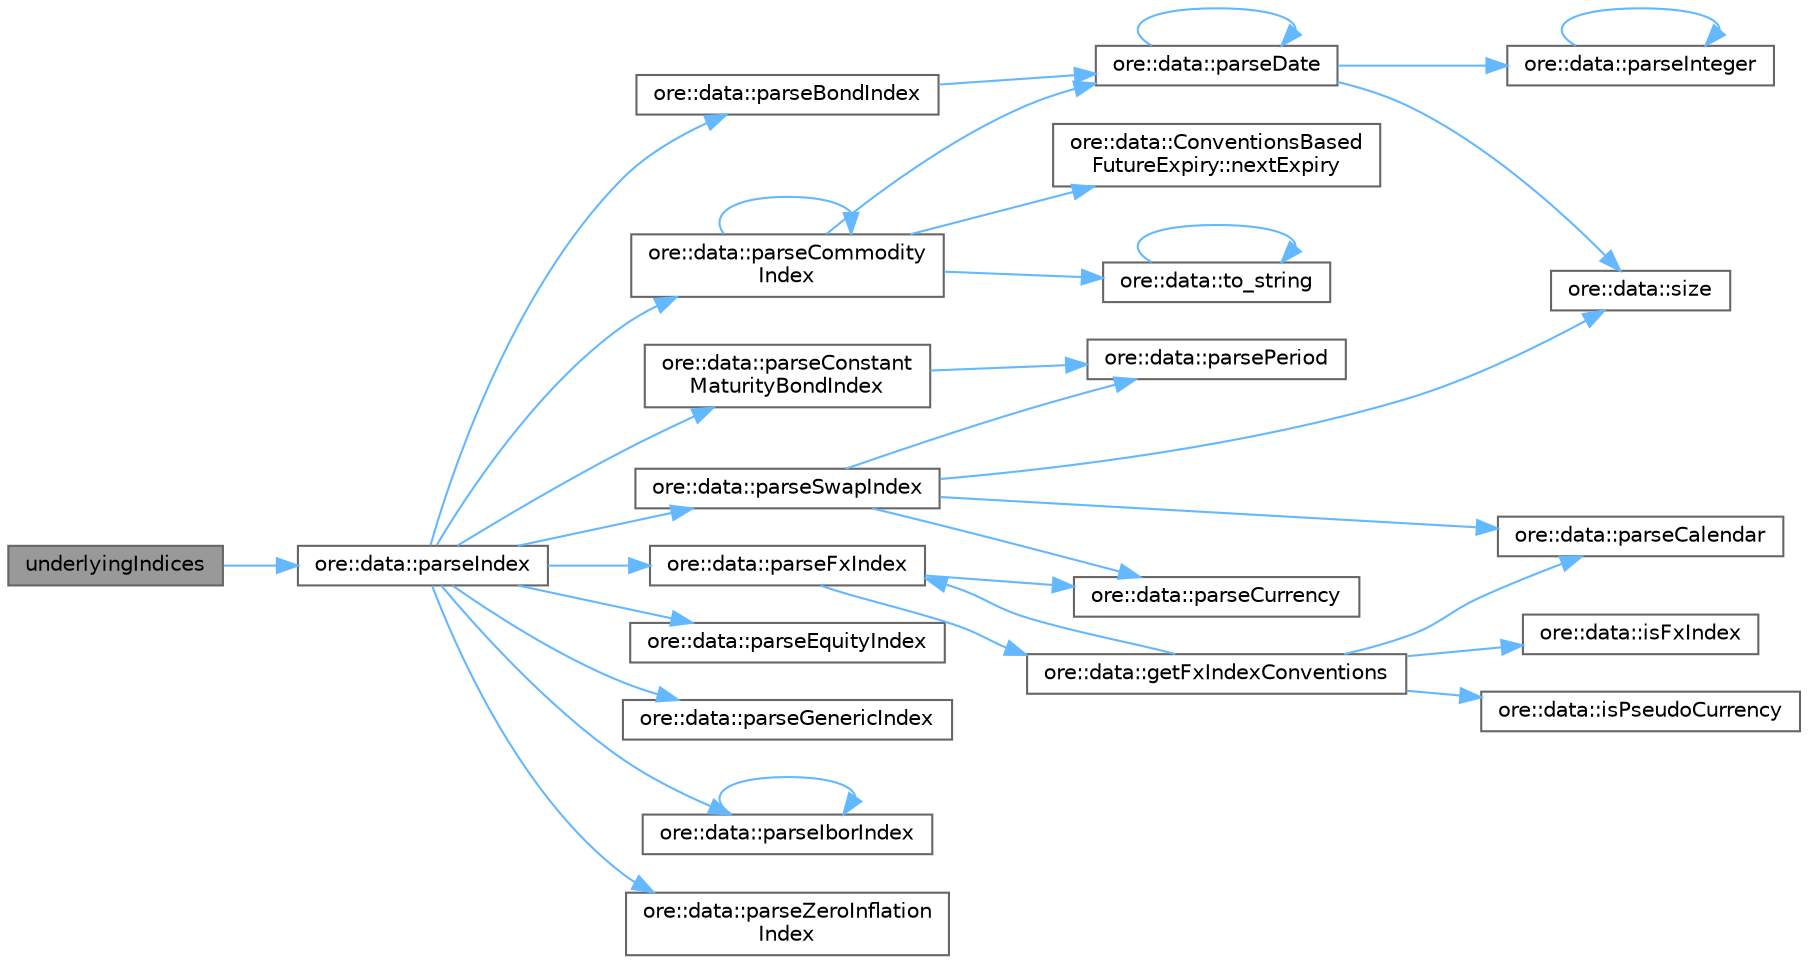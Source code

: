 digraph "underlyingIndices"
{
 // INTERACTIVE_SVG=YES
 // LATEX_PDF_SIZE
  bgcolor="transparent";
  edge [fontname=Helvetica,fontsize=10,labelfontname=Helvetica,labelfontsize=10];
  node [fontname=Helvetica,fontsize=10,shape=box,height=0.2,width=0.4];
  rankdir="LR";
  Node1 [label="underlyingIndices",height=0.2,width=0.4,color="gray40", fillcolor="grey60", style="filled", fontcolor="black",tooltip="Add underlying index names."];
  Node1 -> Node2 [color="steelblue1",style="solid"];
  Node2 [label="ore::data::parseIndex",height=0.2,width=0.4,color="grey40", fillcolor="white", style="filled",URL="$group__utilities.html#gab2d26348315b387f1b203be151c09fbf",tooltip="Convert std::string to QuantLib::Index."];
  Node2 -> Node3 [color="steelblue1",style="solid"];
  Node3 [label="ore::data::parseBondIndex",height=0.2,width=0.4,color="grey40", fillcolor="white", style="filled",URL="$group__utilities.html#ga58a69667a8ce68faabb184cafbb658ae",tooltip="Convert std::string to QuantExt::BondIndex."];
  Node3 -> Node4 [color="steelblue1",style="solid"];
  Node4 [label="ore::data::parseDate",height=0.2,width=0.4,color="grey40", fillcolor="white", style="filled",URL="$group__utilities.html#ga59b5fdda574d90facae95dec2d13040d",tooltip="Convert std::string to QuantLib::Date."];
  Node4 -> Node4 [color="steelblue1",style="solid"];
  Node4 -> Node5 [color="steelblue1",style="solid"];
  Node5 [label="ore::data::parseInteger",height=0.2,width=0.4,color="grey40", fillcolor="white", style="filled",URL="$group__utilities.html#gaecd67eda4fb5f4859bb8f6d383547721",tooltip="Convert text to QuantLib::Integer."];
  Node5 -> Node5 [color="steelblue1",style="solid"];
  Node4 -> Node6 [color="steelblue1",style="solid"];
  Node6 [label="ore::data::size",height=0.2,width=0.4,color="grey40", fillcolor="white", style="filled",URL="$namespaceore_1_1data.html#a777e216dee6069b548bb87da7152699e",tooltip=" "];
  Node2 -> Node7 [color="steelblue1",style="solid"];
  Node7 [label="ore::data::parseCommodity\lIndex",height=0.2,width=0.4,color="grey40", fillcolor="white", style="filled",URL="$namespaceore_1_1data.html#a1d5a62f54d619803ecebbe09dc93d7d9",tooltip=" "];
  Node7 -> Node8 [color="steelblue1",style="solid"];
  Node8 [label="ore::data::ConventionsBased\lFutureExpiry::nextExpiry",height=0.2,width=0.4,color="grey40", fillcolor="white", style="filled",URL="$classore_1_1data_1_1_conventions_based_future_expiry.html#a2bd20c07171472e89c54943f2da6dffd",tooltip=" "];
  Node7 -> Node7 [color="steelblue1",style="solid"];
  Node7 -> Node4 [color="steelblue1",style="solid"];
  Node7 -> Node9 [color="steelblue1",style="solid"];
  Node9 [label="ore::data::to_string",height=0.2,width=0.4,color="grey40", fillcolor="white", style="filled",URL="$namespaceore_1_1data.html#a86651dfeb5c18ee891f7a4734d8cf455",tooltip=" "];
  Node9 -> Node9 [color="steelblue1",style="solid"];
  Node2 -> Node10 [color="steelblue1",style="solid"];
  Node10 [label="ore::data::parseConstant\lMaturityBondIndex",height=0.2,width=0.4,color="grey40", fillcolor="white", style="filled",URL="$group__utilities.html#ga6782c70cbf79b5a72073b60b0f2cd882",tooltip="Convert std::string to QuantExt::ConstantMaturityBondIndex."];
  Node10 -> Node11 [color="steelblue1",style="solid"];
  Node11 [label="ore::data::parsePeriod",height=0.2,width=0.4,color="grey40", fillcolor="white", style="filled",URL="$group__utilities.html#ga8e0623e2cb01e250e9cfec4619256208",tooltip="Convert text to QuantLib::Period."];
  Node2 -> Node12 [color="steelblue1",style="solid"];
  Node12 [label="ore::data::parseEquityIndex",height=0.2,width=0.4,color="grey40", fillcolor="white", style="filled",URL="$group__utilities.html#ga93446dbb3100534f566787afbf673dbf",tooltip="Convert std::string (e.g SP5) to QuantExt::EquityIndex."];
  Node2 -> Node13 [color="steelblue1",style="solid"];
  Node13 [label="ore::data::parseFxIndex",height=0.2,width=0.4,color="grey40", fillcolor="white", style="filled",URL="$group__utilities.html#gaf0c22b2380b7865d6513ec50a6990bad",tooltip="Convert std::string to QuantExt::FxIndex."];
  Node13 -> Node14 [color="steelblue1",style="solid"];
  Node14 [label="ore::data::getFxIndexConventions",height=0.2,width=0.4,color="grey40", fillcolor="white", style="filled",URL="$namespaceore_1_1data.html#a924eb5d1881d31c82ac8abbdc15a5027",tooltip=" "];
  Node14 -> Node15 [color="steelblue1",style="solid"];
  Node15 [label="ore::data::isFxIndex",height=0.2,width=0.4,color="grey40", fillcolor="white", style="filled",URL="$namespaceore_1_1data.html#a123e19b0fac4f5124a8c26bad300de0e",tooltip=" "];
  Node14 -> Node16 [color="steelblue1",style="solid"];
  Node16 [label="ore::data::isPseudoCurrency",height=0.2,width=0.4,color="grey40", fillcolor="white", style="filled",URL="$group__utilities.html#gac0cf10eef45b9d706e29e7eb2ddddc90",tooltip="check for pseudo currency = precious metal or crypto currency *‍/"];
  Node14 -> Node17 [color="steelblue1",style="solid"];
  Node17 [label="ore::data::parseCalendar",height=0.2,width=0.4,color="grey40", fillcolor="white", style="filled",URL="$group__utilities.html#ga0f72d6fcccae10a674bdcd5095200f14",tooltip="Convert text to QuantLib::Calendar."];
  Node14 -> Node13 [color="steelblue1",style="solid"];
  Node13 -> Node18 [color="steelblue1",style="solid"];
  Node18 [label="ore::data::parseCurrency",height=0.2,width=0.4,color="grey40", fillcolor="white", style="filled",URL="$group__utilities.html#ga6e9e781a58e78200301c76161589fc7b",tooltip="Convert text to QuantLib::Currency."];
  Node2 -> Node19 [color="steelblue1",style="solid"];
  Node19 [label="ore::data::parseGenericIndex",height=0.2,width=0.4,color="grey40", fillcolor="white", style="filled",URL="$group__utilities.html#ga36b2d912a4fa8168738bf2f740e7939a",tooltip="Convert std::string (GENERIC-...) to QuantExt::Index."];
  Node2 -> Node20 [color="steelblue1",style="solid"];
  Node20 [label="ore::data::parseIborIndex",height=0.2,width=0.4,color="grey40", fillcolor="white", style="filled",URL="$group__utilities.html#gac1ecdc5f20e7d73327bccd5f930f8782",tooltip="Convert std::string to QuantLib::IborIndex."];
  Node20 -> Node20 [color="steelblue1",style="solid"];
  Node2 -> Node21 [color="steelblue1",style="solid"];
  Node21 [label="ore::data::parseSwapIndex",height=0.2,width=0.4,color="grey40", fillcolor="white", style="filled",URL="$group__utilities.html#ga46dfe85b4a8c5b926d377f65d1231065",tooltip="Convert std::string to QuantLib::SwapIndex."];
  Node21 -> Node17 [color="steelblue1",style="solid"];
  Node21 -> Node18 [color="steelblue1",style="solid"];
  Node21 -> Node11 [color="steelblue1",style="solid"];
  Node21 -> Node6 [color="steelblue1",style="solid"];
  Node2 -> Node22 [color="steelblue1",style="solid"];
  Node22 [label="ore::data::parseZeroInflation\lIndex",height=0.2,width=0.4,color="grey40", fillcolor="white", style="filled",URL="$group__utilities.html#ga0a5105807b6f15edc34a165313eab45b",tooltip="Convert std::string to QuantLib::ZeroInflationIndex."];
}
